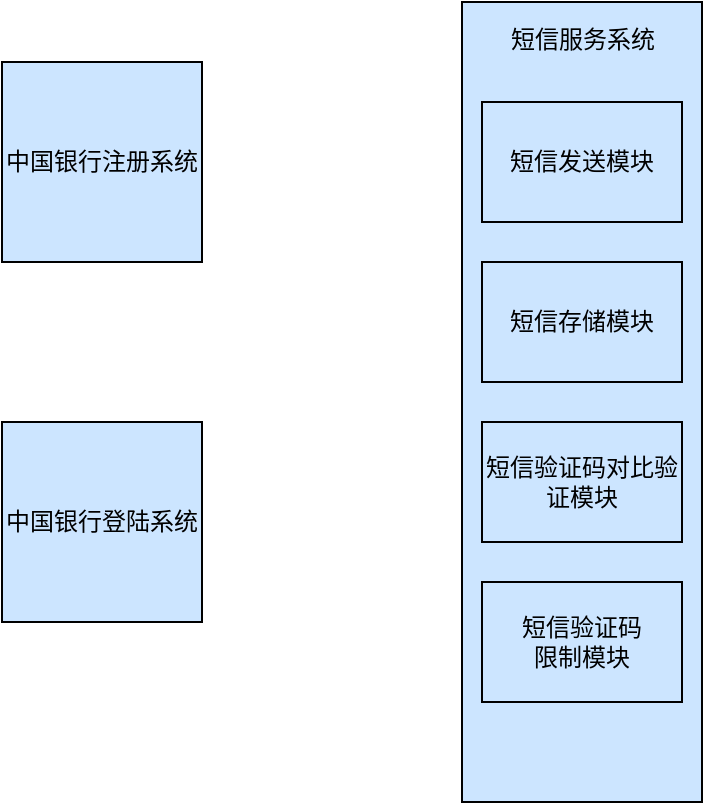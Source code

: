 <mxfile version="20.1.1" type="github">
  <diagram id="3DF-HMF9YldkH5yhk9YW" name="第 1 页">
    <mxGraphModel dx="942" dy="574" grid="1" gridSize="10" guides="1" tooltips="1" connect="1" arrows="1" fold="1" page="1" pageScale="1" pageWidth="827" pageHeight="1169" math="0" shadow="0">
      <root>
        <mxCell id="0" />
        <mxCell id="1" parent="0" />
        <mxCell id="la58n8PUMo0xB4A3V1Z5-2" value="中国银行注册系统" style="rounded=0;whiteSpace=wrap;html=1;fillColor=#CCE5FF;" vertex="1" parent="1">
          <mxGeometry x="160" y="140" width="100" height="100" as="geometry" />
        </mxCell>
        <mxCell id="la58n8PUMo0xB4A3V1Z5-3" value="中国银行登陆系统" style="rounded=0;whiteSpace=wrap;html=1;fillColor=#CCE5FF;" vertex="1" parent="1">
          <mxGeometry x="160" y="320" width="100" height="100" as="geometry" />
        </mxCell>
        <mxCell id="la58n8PUMo0xB4A3V1Z5-4" value="" style="rounded=0;whiteSpace=wrap;html=1;fillColor=#CCE5FF;" vertex="1" parent="1">
          <mxGeometry x="390" y="110" width="120" height="400" as="geometry" />
        </mxCell>
        <mxCell id="la58n8PUMo0xB4A3V1Z5-5" value="短信服务系统" style="text;html=1;resizable=0;autosize=1;align=center;verticalAlign=middle;points=[];fillColor=none;strokeColor=none;rounded=0;" vertex="1" parent="1">
          <mxGeometry x="400" y="114" width="100" height="30" as="geometry" />
        </mxCell>
        <mxCell id="la58n8PUMo0xB4A3V1Z5-6" value="短信发送模块" style="rounded=0;whiteSpace=wrap;html=1;fillColor=#CCE5FF;" vertex="1" parent="1">
          <mxGeometry x="400" y="160" width="100" height="60" as="geometry" />
        </mxCell>
        <mxCell id="la58n8PUMo0xB4A3V1Z5-7" value="短信存储模块" style="rounded=0;whiteSpace=wrap;html=1;fillColor=#CCE5FF;" vertex="1" parent="1">
          <mxGeometry x="400" y="240" width="100" height="60" as="geometry" />
        </mxCell>
        <mxCell id="la58n8PUMo0xB4A3V1Z5-8" value="短信验证码对比验证模块" style="rounded=0;whiteSpace=wrap;html=1;fillColor=#CCE5FF;" vertex="1" parent="1">
          <mxGeometry x="400" y="320" width="100" height="60" as="geometry" />
        </mxCell>
        <mxCell id="la58n8PUMo0xB4A3V1Z5-9" value="短信验证码&lt;br&gt;限制模块" style="rounded=0;whiteSpace=wrap;html=1;fillColor=#CCE5FF;" vertex="1" parent="1">
          <mxGeometry x="400" y="400" width="100" height="60" as="geometry" />
        </mxCell>
      </root>
    </mxGraphModel>
  </diagram>
</mxfile>
